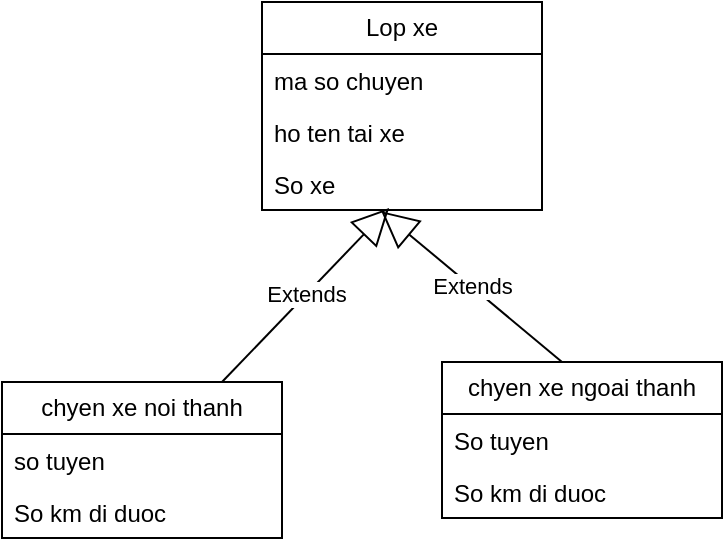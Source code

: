 <mxfile version="21.0.8" type="github">
  <diagram id="C5RBs43oDa-KdzZeNtuy" name="Page-1">
    <mxGraphModel dx="1050" dy="541" grid="1" gridSize="10" guides="1" tooltips="1" connect="1" arrows="1" fold="1" page="1" pageScale="1" pageWidth="827" pageHeight="1169" math="0" shadow="0">
      <root>
        <mxCell id="WIyWlLk6GJQsqaUBKTNV-0" />
        <mxCell id="WIyWlLk6GJQsqaUBKTNV-1" parent="WIyWlLk6GJQsqaUBKTNV-0" />
        <mxCell id="67EUIc84RNVysBIe0DBe-8" value="&lt;font style=&quot;vertical-align: inherit;&quot;&gt;&lt;font style=&quot;vertical-align: inherit;&quot;&gt;Lop xe&lt;/font&gt;&lt;/font&gt;" style="swimlane;fontStyle=0;childLayout=stackLayout;horizontal=1;startSize=26;fillColor=none;horizontalStack=0;resizeParent=1;resizeParentMax=0;resizeLast=0;collapsible=1;marginBottom=0;whiteSpace=wrap;html=1;" vertex="1" parent="WIyWlLk6GJQsqaUBKTNV-1">
          <mxGeometry x="340" y="330" width="140" height="104" as="geometry" />
        </mxCell>
        <mxCell id="67EUIc84RNVysBIe0DBe-9" value="&lt;font style=&quot;vertical-align: inherit;&quot;&gt;&lt;font style=&quot;vertical-align: inherit;&quot;&gt;ma so chuyen&lt;/font&gt;&lt;/font&gt;" style="text;strokeColor=none;fillColor=none;align=left;verticalAlign=top;spacingLeft=4;spacingRight=4;overflow=hidden;rotatable=0;points=[[0,0.5],[1,0.5]];portConstraint=eastwest;whiteSpace=wrap;html=1;" vertex="1" parent="67EUIc84RNVysBIe0DBe-8">
          <mxGeometry y="26" width="140" height="26" as="geometry" />
        </mxCell>
        <mxCell id="67EUIc84RNVysBIe0DBe-10" value="&lt;font style=&quot;vertical-align: inherit;&quot;&gt;&lt;font style=&quot;vertical-align: inherit;&quot;&gt;ho ten tai xe&lt;/font&gt;&lt;/font&gt;" style="text;strokeColor=none;fillColor=none;align=left;verticalAlign=top;spacingLeft=4;spacingRight=4;overflow=hidden;rotatable=0;points=[[0,0.5],[1,0.5]];portConstraint=eastwest;whiteSpace=wrap;html=1;" vertex="1" parent="67EUIc84RNVysBIe0DBe-8">
          <mxGeometry y="52" width="140" height="26" as="geometry" />
        </mxCell>
        <mxCell id="67EUIc84RNVysBIe0DBe-11" value="&lt;font style=&quot;vertical-align: inherit;&quot;&gt;&lt;font style=&quot;vertical-align: inherit;&quot;&gt;So xe&lt;/font&gt;&lt;/font&gt;" style="text;strokeColor=none;fillColor=none;align=left;verticalAlign=top;spacingLeft=4;spacingRight=4;overflow=hidden;rotatable=0;points=[[0,0.5],[1,0.5]];portConstraint=eastwest;whiteSpace=wrap;html=1;" vertex="1" parent="67EUIc84RNVysBIe0DBe-8">
          <mxGeometry y="78" width="140" height="26" as="geometry" />
        </mxCell>
        <mxCell id="67EUIc84RNVysBIe0DBe-13" value="Extends" style="endArrow=block;endSize=16;endFill=0;html=1;rounded=0;entryX=0.426;entryY=1.023;entryDx=0;entryDy=0;entryPerimeter=0;" edge="1" parent="WIyWlLk6GJQsqaUBKTNV-1" target="67EUIc84RNVysBIe0DBe-11">
          <mxGeometry width="160" relative="1" as="geometry">
            <mxPoint x="490" y="510" as="sourcePoint" />
            <mxPoint x="500" y="520" as="targetPoint" />
          </mxGeometry>
        </mxCell>
        <mxCell id="67EUIc84RNVysBIe0DBe-14" value="Extends" style="endArrow=block;endSize=16;endFill=0;html=1;rounded=0;entryX=0.454;entryY=0.962;entryDx=0;entryDy=0;entryPerimeter=0;" edge="1" parent="WIyWlLk6GJQsqaUBKTNV-1" target="67EUIc84RNVysBIe0DBe-11">
          <mxGeometry width="160" relative="1" as="geometry">
            <mxPoint x="320" y="520" as="sourcePoint" />
            <mxPoint x="400" y="440" as="targetPoint" />
          </mxGeometry>
        </mxCell>
        <mxCell id="67EUIc84RNVysBIe0DBe-15" value="&lt;font style=&quot;vertical-align: inherit;&quot;&gt;&lt;font style=&quot;vertical-align: inherit;&quot;&gt;chyen xe noi thanh&lt;/font&gt;&lt;/font&gt;" style="swimlane;fontStyle=0;childLayout=stackLayout;horizontal=1;startSize=26;fillColor=none;horizontalStack=0;resizeParent=1;resizeParentMax=0;resizeLast=0;collapsible=1;marginBottom=0;whiteSpace=wrap;html=1;" vertex="1" parent="WIyWlLk6GJQsqaUBKTNV-1">
          <mxGeometry x="210" y="520" width="140" height="78" as="geometry" />
        </mxCell>
        <mxCell id="67EUIc84RNVysBIe0DBe-16" value="&lt;font style=&quot;vertical-align: inherit;&quot;&gt;&lt;font style=&quot;vertical-align: inherit;&quot;&gt;so tuyen&lt;/font&gt;&lt;/font&gt;" style="text;strokeColor=none;fillColor=none;align=left;verticalAlign=top;spacingLeft=4;spacingRight=4;overflow=hidden;rotatable=0;points=[[0,0.5],[1,0.5]];portConstraint=eastwest;whiteSpace=wrap;html=1;" vertex="1" parent="67EUIc84RNVysBIe0DBe-15">
          <mxGeometry y="26" width="140" height="26" as="geometry" />
        </mxCell>
        <mxCell id="67EUIc84RNVysBIe0DBe-17" value="&lt;font style=&quot;vertical-align: inherit;&quot;&gt;&lt;font style=&quot;vertical-align: inherit;&quot;&gt;So km di duoc&lt;/font&gt;&lt;/font&gt;" style="text;strokeColor=none;fillColor=none;align=left;verticalAlign=top;spacingLeft=4;spacingRight=4;overflow=hidden;rotatable=0;points=[[0,0.5],[1,0.5]];portConstraint=eastwest;whiteSpace=wrap;html=1;" vertex="1" parent="67EUIc84RNVysBIe0DBe-15">
          <mxGeometry y="52" width="140" height="26" as="geometry" />
        </mxCell>
        <mxCell id="67EUIc84RNVysBIe0DBe-19" value="&lt;font style=&quot;vertical-align: inherit;&quot;&gt;&lt;font style=&quot;vertical-align: inherit;&quot;&gt;chyen xe ngoai thanh&lt;/font&gt;&lt;/font&gt;" style="swimlane;fontStyle=0;childLayout=stackLayout;horizontal=1;startSize=26;fillColor=none;horizontalStack=0;resizeParent=1;resizeParentMax=0;resizeLast=0;collapsible=1;marginBottom=0;whiteSpace=wrap;html=1;" vertex="1" parent="WIyWlLk6GJQsqaUBKTNV-1">
          <mxGeometry x="430" y="510" width="140" height="78" as="geometry" />
        </mxCell>
        <mxCell id="67EUIc84RNVysBIe0DBe-20" value="&lt;font style=&quot;vertical-align: inherit;&quot;&gt;&lt;font style=&quot;vertical-align: inherit;&quot;&gt;So tuyen&lt;/font&gt;&lt;/font&gt;" style="text;strokeColor=none;fillColor=none;align=left;verticalAlign=top;spacingLeft=4;spacingRight=4;overflow=hidden;rotatable=0;points=[[0,0.5],[1,0.5]];portConstraint=eastwest;whiteSpace=wrap;html=1;" vertex="1" parent="67EUIc84RNVysBIe0DBe-19">
          <mxGeometry y="26" width="140" height="26" as="geometry" />
        </mxCell>
        <mxCell id="67EUIc84RNVysBIe0DBe-21" value="&lt;font style=&quot;vertical-align: inherit;&quot;&gt;&lt;font style=&quot;vertical-align: inherit;&quot;&gt;So km di duoc&lt;/font&gt;&lt;/font&gt;" style="text;strokeColor=none;fillColor=none;align=left;verticalAlign=top;spacingLeft=4;spacingRight=4;overflow=hidden;rotatable=0;points=[[0,0.5],[1,0.5]];portConstraint=eastwest;whiteSpace=wrap;html=1;" vertex="1" parent="67EUIc84RNVysBIe0DBe-19">
          <mxGeometry y="52" width="140" height="26" as="geometry" />
        </mxCell>
      </root>
    </mxGraphModel>
  </diagram>
</mxfile>
